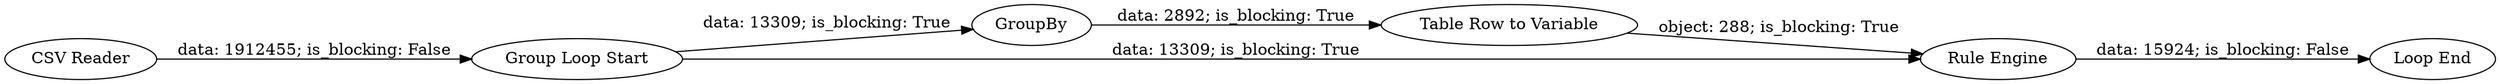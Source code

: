 digraph {
	"3071085056905457781_3" [label=GroupBy]
	"3071085056905457781_1" [label="CSV Reader"]
	"3071085056905457781_2" [label="Group Loop Start"]
	"3071085056905457781_14" [label="Loop End"]
	"3071085056905457781_13" [label="Rule Engine"]
	"3071085056905457781_4" [label="Table Row to Variable"]
	"3071085056905457781_2" -> "3071085056905457781_13" [label="data: 13309; is_blocking: True"]
	"3071085056905457781_4" -> "3071085056905457781_13" [label="object: 288; is_blocking: True"]
	"3071085056905457781_1" -> "3071085056905457781_2" [label="data: 1912455; is_blocking: False"]
	"3071085056905457781_3" -> "3071085056905457781_4" [label="data: 2892; is_blocking: True"]
	"3071085056905457781_13" -> "3071085056905457781_14" [label="data: 15924; is_blocking: False"]
	"3071085056905457781_2" -> "3071085056905457781_3" [label="data: 13309; is_blocking: True"]
	rankdir=LR
}
